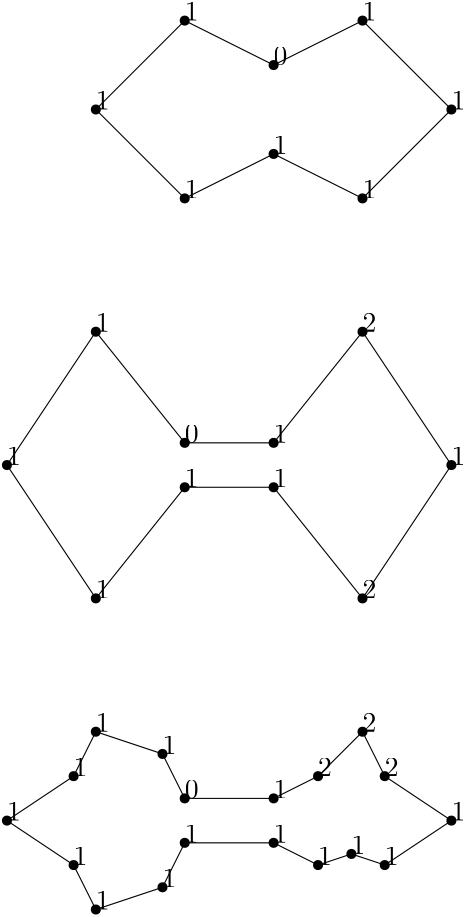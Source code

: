 <?xml version="1.0"?>
<!DOCTYPE ipe SYSTEM "ipe.dtd">
<ipe version="70206" creator="Ipe 7.2.7">
<info created="D:20200226085738" modified="D:20200226105418"/>
<ipestyle name="basic">
<symbol name="arrow/arc(spx)">
<path stroke="sym-stroke" fill="sym-stroke" pen="sym-pen">
0 0 m
-1 0.333 l
-1 -0.333 l
h
</path>
</symbol>
<symbol name="arrow/farc(spx)">
<path stroke="sym-stroke" fill="white" pen="sym-pen">
0 0 m
-1 0.333 l
-1 -0.333 l
h
</path>
</symbol>
<symbol name="arrow/ptarc(spx)">
<path stroke="sym-stroke" fill="sym-stroke" pen="sym-pen">
0 0 m
-1 0.333 l
-0.8 0 l
-1 -0.333 l
h
</path>
</symbol>
<symbol name="arrow/fptarc(spx)">
<path stroke="sym-stroke" fill="white" pen="sym-pen">
0 0 m
-1 0.333 l
-0.8 0 l
-1 -0.333 l
h
</path>
</symbol>
<symbol name="mark/circle(sx)" transformations="translations">
<path fill="sym-stroke">
0.6 0 0 0.6 0 0 e
0.4 0 0 0.4 0 0 e
</path>
</symbol>
<symbol name="mark/disk(sx)" transformations="translations">
<path fill="sym-stroke">
0.6 0 0 0.6 0 0 e
</path>
</symbol>
<symbol name="mark/fdisk(sfx)" transformations="translations">
<group>
<path fill="sym-fill">
0.5 0 0 0.5 0 0 e
</path>
<path fill="sym-stroke" fillrule="eofill">
0.6 0 0 0.6 0 0 e
0.4 0 0 0.4 0 0 e
</path>
</group>
</symbol>
<symbol name="mark/box(sx)" transformations="translations">
<path fill="sym-stroke" fillrule="eofill">
-0.6 -0.6 m
0.6 -0.6 l
0.6 0.6 l
-0.6 0.6 l
h
-0.4 -0.4 m
0.4 -0.4 l
0.4 0.4 l
-0.4 0.4 l
h
</path>
</symbol>
<symbol name="mark/square(sx)" transformations="translations">
<path fill="sym-stroke">
-0.6 -0.6 m
0.6 -0.6 l
0.6 0.6 l
-0.6 0.6 l
h
</path>
</symbol>
<symbol name="mark/fsquare(sfx)" transformations="translations">
<group>
<path fill="sym-fill">
-0.5 -0.5 m
0.5 -0.5 l
0.5 0.5 l
-0.5 0.5 l
h
</path>
<path fill="sym-stroke" fillrule="eofill">
-0.6 -0.6 m
0.6 -0.6 l
0.6 0.6 l
-0.6 0.6 l
h
-0.4 -0.4 m
0.4 -0.4 l
0.4 0.4 l
-0.4 0.4 l
h
</path>
</group>
</symbol>
<symbol name="mark/cross(sx)" transformations="translations">
<group>
<path fill="sym-stroke">
-0.43 -0.57 m
0.57 0.43 l
0.43 0.57 l
-0.57 -0.43 l
h
</path>
<path fill="sym-stroke">
-0.43 0.57 m
0.57 -0.43 l
0.43 -0.57 l
-0.57 0.43 l
h
</path>
</group>
</symbol>
<symbol name="arrow/fnormal(spx)">
<path stroke="sym-stroke" fill="white" pen="sym-pen">
0 0 m
-1 0.333 l
-1 -0.333 l
h
</path>
</symbol>
<symbol name="arrow/pointed(spx)">
<path stroke="sym-stroke" fill="sym-stroke" pen="sym-pen">
0 0 m
-1 0.333 l
-0.8 0 l
-1 -0.333 l
h
</path>
</symbol>
<symbol name="arrow/fpointed(spx)">
<path stroke="sym-stroke" fill="white" pen="sym-pen">
0 0 m
-1 0.333 l
-0.8 0 l
-1 -0.333 l
h
</path>
</symbol>
<symbol name="arrow/linear(spx)">
<path stroke="sym-stroke" pen="sym-pen">
-1 0.333 m
0 0 l
-1 -0.333 l
</path>
</symbol>
<symbol name="arrow/fdouble(spx)">
<path stroke="sym-stroke" fill="white" pen="sym-pen">
0 0 m
-1 0.333 l
-1 -0.333 l
h
-1 0 m
-2 0.333 l
-2 -0.333 l
h
</path>
</symbol>
<symbol name="arrow/double(spx)">
<path stroke="sym-stroke" fill="sym-stroke" pen="sym-pen">
0 0 m
-1 0.333 l
-1 -0.333 l
h
-1 0 m
-2 0.333 l
-2 -0.333 l
h
</path>
</symbol>
<pen name="heavier" value="0.8"/>
<pen name="fat" value="1.2"/>
<pen name="ultrafat" value="2"/>
<symbolsize name="large" value="5"/>
<symbolsize name="small" value="2"/>
<symbolsize name="tiny" value="1.1"/>
<arrowsize name="large" value="10"/>
<arrowsize name="small" value="5"/>
<arrowsize name="tiny" value="3"/>
<color name="red" value="1 0 0"/>
<color name="green" value="0 1 0"/>
<color name="blue" value="0 0 1"/>
<color name="yellow" value="1 1 0"/>
<color name="orange" value="1 0.647 0"/>
<color name="gold" value="1 0.843 0"/>
<color name="purple" value="0.627 0.125 0.941"/>
<color name="gray" value="0.745"/>
<color name="brown" value="0.647 0.165 0.165"/>
<color name="navy" value="0 0 0.502"/>
<color name="pink" value="1 0.753 0.796"/>
<color name="seagreen" value="0.18 0.545 0.341"/>
<color name="turquoise" value="0.251 0.878 0.816"/>
<color name="violet" value="0.933 0.51 0.933"/>
<color name="darkblue" value="0 0 0.545"/>
<color name="darkcyan" value="0 0.545 0.545"/>
<color name="darkgray" value="0.663"/>
<color name="darkgreen" value="0 0.392 0"/>
<color name="darkmagenta" value="0.545 0 0.545"/>
<color name="darkorange" value="1 0.549 0"/>
<color name="darkred" value="0.545 0 0"/>
<color name="lightblue" value="0.678 0.847 0.902"/>
<color name="lightcyan" value="0.878 1 1"/>
<color name="lightgray" value="0.827"/>
<color name="lightgreen" value="0.565 0.933 0.565"/>
<color name="lightyellow" value="1 1 0.878"/>
<dashstyle name="dashed" value="[4] 0"/>
<dashstyle name="dotted" value="[1 3] 0"/>
<dashstyle name="dash dotted" value="[4 2 1 2] 0"/>
<dashstyle name="dash dot dotted" value="[4 2 1 2 1 2] 0"/>
<textsize name="large" value="\large"/>
<textsize name="small" value="\small"/>
<textsize name="tiny" value="\tiny"/>
<textsize name="Large" value="\Large"/>
<textsize name="LARGE" value="\LARGE"/>
<textsize name="huge" value="\huge"/>
<textsize name="Huge" value="\Huge"/>
<textsize name="footnote" value="\footnotesize"/>
<textstyle name="center" begin="\begin{center}" end="\end{center}"/>
<textstyle name="itemize" begin="\begin{itemize}" end="\end{itemize}"/>
<textstyle name="item" begin="\begin{itemize}\item{}" end="\end{itemize}"/>
<gridsize name="4 pts" value="4"/>
<gridsize name="8 pts (~3 mm)" value="8"/>
<gridsize name="16 pts (~6 mm)" value="16"/>
<gridsize name="32 pts (~12 mm)" value="32"/>
<gridsize name="10 pts (~3.5 mm)" value="10"/>
<gridsize name="20 pts (~7 mm)" value="20"/>
<gridsize name="14 pts (~5 mm)" value="14"/>
<gridsize name="28 pts (~10 mm)" value="28"/>
<gridsize name="56 pts (~20 mm)" value="56"/>
<anglesize name="90 deg" value="90"/>
<anglesize name="60 deg" value="60"/>
<anglesize name="45 deg" value="45"/>
<anglesize name="30 deg" value="30"/>
<anglesize name="22.5 deg" value="22.5"/>
<opacity name="10%" value="0.1"/>
<opacity name="30%" value="0.3"/>
<opacity name="50%" value="0.5"/>
<opacity name="75%" value="0.75"/>
<tiling name="falling" angle="-60" step="4" width="1"/>
<tiling name="rising" angle="30" step="4" width="1"/>
</ipestyle>
<page>
<layer name="alpha"/>
<layer name="beta"/>
<view layers="alpha beta" active="alpha"/>
<use layer="alpha" name="mark/disk(sx)" pos="224 640" size="normal" stroke="black"/>
<use name="mark/disk(sx)" pos="192 672" size="normal" stroke="black"/>
<use name="mark/disk(sx)" pos="224 704" size="normal" stroke="black"/>
<use name="mark/disk(sx)" pos="256 688" size="normal" stroke="black"/>
<use name="mark/disk(sx)" pos="256 656" size="normal" stroke="black"/>
<use name="mark/disk(sx)" pos="288 704" size="normal" stroke="black"/>
<use name="mark/disk(sx)" pos="320 672" size="normal" stroke="black"/>
<use name="mark/disk(sx)" pos="288 640" size="normal" stroke="black"/>
<path stroke="black">
224 640 m
192 672 l
</path>
<path stroke="black">
192 672 m
224 704 l
</path>
<path stroke="black">
224 704 m
256 688 l
</path>
<path stroke="black">
256 688 m
288 704 l
</path>
<path stroke="black">
288 704 m
320 672 l
</path>
<path stroke="black">
320 672 m
288 640 l
</path>
<path stroke="black">
288 640 m
256 656 l
</path>
<path stroke="black">
256 656 m
224 640 l
</path>
<use name="mark/disk(sx)" pos="160 544" size="normal" stroke="black"/>
<use matrix="1 0 0 1 0 16" name="mark/disk(sx)" pos="192 576" size="normal" stroke="black"/>
<use matrix="1 0 0 1 0 -8" name="mark/disk(sx)" pos="224 560" size="normal" stroke="black"/>
<use matrix="1 0 0 1 0 -8" name="mark/disk(sx)" pos="256 560" size="normal" stroke="black"/>
<use matrix="1 0 0 1 0 16" name="mark/disk(sx)" pos="288 576" size="normal" stroke="black"/>
<use name="mark/disk(sx)" pos="320 544" size="normal" stroke="black"/>
<use matrix="1 0 0 1 0 -16" name="mark/disk(sx)" pos="288 512" size="normal" stroke="black"/>
<use matrix="1 0 0 1 0 8" name="mark/disk(sx)" pos="256 528" size="normal" stroke="black"/>
<use matrix="1 0 0 1 0 8" name="mark/disk(sx)" pos="224 528" size="normal" stroke="black"/>
<use matrix="1 0 0 1 0 -16" name="mark/disk(sx)" pos="192 512" size="normal" stroke="black"/>
<path stroke="black">
192 496 m
160 544 l
</path>
<path stroke="black">
160 544 m
192 592 l
</path>
<path matrix="1 0 0 1 0 -8" stroke="black">
224 560 m
256 560 l
</path>
<path stroke="black">
288 592 m
320 544 l
</path>
<path stroke="black">
320 544 m
288 496 l
</path>
<path matrix="1 0 0 1 0 8" stroke="black">
256 528 m
224 528 l
</path>
<path stroke="black">
192 592 m
224 552 l
</path>
<path stroke="black">
224 536 m
192 496 l
</path>
<path stroke="black">
256 552 m
288 592 l
</path>
<path stroke="black">
256 536 m
288 496 l
</path>
<text layer="beta" transformations="translations" pos="224 552" stroke="black" type="label" width="8.302" height="6.42" depth="0" valign="baseline">0
</text>
<text transformations="translations" pos="224 536" stroke="black" type="label" width="4.981" height="6.42" depth="0" valign="baseline">1</text>
<text transformations="translations" pos="256 552" stroke="black" type="label" width="4.981" height="6.42" depth="0" valign="baseline">1</text>
<text transformations="translations" pos="256 536" stroke="black" type="label" width="4.981" height="6.42" depth="0" valign="baseline">1</text>
<text transformations="translations" pos="320 544" stroke="black" type="label" width="4.981" height="6.42" depth="0" valign="baseline">1</text>
<text transformations="translations" pos="192 496" stroke="black" type="label" width="4.981" height="6.42" depth="0" valign="baseline">1</text>
<text transformations="translations" pos="160 544" stroke="black" type="label" width="4.981" height="6.42" depth="0" valign="baseline">1</text>
<text transformations="translations" pos="192 592" stroke="black" type="label" width="4.981" height="6.42" depth="0" valign="baseline">1</text>
<text transformations="translations" pos="288 592" stroke="black" type="label" width="4.981" height="6.42" depth="0" valign="baseline">2</text>
<text transformations="translations" pos="288 496" stroke="black" type="label" width="4.981" height="6.42" depth="0" valign="baseline">2</text>
<text transformations="translations" pos="256 688" stroke="black" type="label" width="8.302" height="6.42" depth="0" valign="baseline">0
</text>
<text transformations="translations" pos="256 656" stroke="black" type="label" width="4.981" height="6.42" depth="0" valign="baseline">1</text>
<text transformations="translations" pos="224 640" stroke="black" type="label" width="4.981" height="6.42" depth="0" valign="baseline">1</text>
<text transformations="translations" pos="192 672" stroke="black" type="label" width="4.981" height="6.42" depth="0" valign="baseline">1</text>
<text transformations="translations" pos="224 704" stroke="black" type="label" width="4.981" height="6.42" depth="0" valign="baseline">1</text>
<text transformations="translations" pos="288 640" stroke="black" type="label" width="4.981" height="6.42" depth="0" valign="baseline">1</text>
<text transformations="translations" pos="320 672" stroke="black" type="label" width="4.981" height="6.42" depth="0" valign="baseline">1</text>
<text transformations="translations" pos="288 704" stroke="black" type="label" width="4.981" height="6.42" depth="0" valign="baseline">1</text>
<use layer="alpha" name="mark/disk(sx)" pos="224 424" size="normal" stroke="black"/>
<use name="mark/disk(sx)" pos="224 408" size="normal" stroke="black"/>
<use name="mark/disk(sx)" pos="216 440" size="normal" stroke="black"/>
<use name="mark/disk(sx)" pos="192 448" size="normal" stroke="black"/>
<use name="mark/disk(sx)" pos="160 416" size="normal" stroke="black"/>
<use name="mark/disk(sx)" pos="192 384" size="normal" stroke="black"/>
<use name="mark/disk(sx)" pos="216 392" size="normal" stroke="black"/>
<use name="mark/disk(sx)" pos="184 400" size="normal" stroke="black"/>
<use name="mark/disk(sx)" pos="184 432" size="normal" stroke="black"/>
<use matrix="-1 0 0 -1 480 832" name="mark/disk(sx)" pos="224 424" size="normal" stroke="black"/>
<use matrix="-1 0 0 -1 480 832" name="mark/disk(sx)" pos="224 408" size="normal" stroke="black"/>
<use matrix="-1 0 0 -1 488 840" name="mark/disk(sx)" pos="216 440" size="normal" stroke="black"/>
<use matrix="-1 0 0 -1 476 852" name="mark/disk(sx)" pos="192 448" size="normal" stroke="black"/>
<use matrix="-1 0 0 -1 480 832" name="mark/disk(sx)" pos="160 416" size="normal" stroke="black"/>
<use matrix="-1 0 0 -1 480 832" name="mark/disk(sx)" pos="192 384" size="normal" stroke="black"/>
<use matrix="-1 0 0 -1 488 824" name="mark/disk(sx)" pos="216 392" size="normal" stroke="black"/>
<use matrix="-1 0 0 -1 480 832" name="mark/disk(sx)" pos="184 400" size="normal" stroke="black"/>
<use matrix="-1 0 0 -1 480 832" name="mark/disk(sx)" pos="184 432" size="normal" stroke="black"/>
<path stroke="black">
192 384 m
184 400 l
</path>
<path stroke="black">
184 400 m
160 416 l
</path>
<path stroke="black">
160 416 m
184 432 l
</path>
<path stroke="black">
184 432 m
192 448 l
</path>
<path stroke="black">
192 448 m
216 440 l
</path>
<path stroke="black">
216 440 m
224 424 l
</path>
<path stroke="black">
224 424 m
256 424 l
</path>
<path stroke="black">
288 448 m
296 432 l
</path>
<path stroke="black">
296 432 m
320 416 l
</path>
<path stroke="black">
320 416 m
296 400 l
</path>
<path stroke="black">
256 408 m
224 408 l
</path>
<path stroke="black">
224 408 m
216 392 l
</path>
<path stroke="black">
216 392 m
192 384 l
</path>
<text layer="beta" transformations="translations" pos="224 424" stroke="black" type="label" width="8.302" height="6.42" depth="0" valign="baseline">0
</text>
<text transformations="translations" pos="224 408" stroke="black" type="label" width="4.981" height="6.42" depth="0" valign="baseline">1</text>
<text transformations="translations" pos="256 408" stroke="black" type="label" width="4.981" height="6.42" depth="0" valign="baseline">1</text>
<text transformations="translations" pos="256 424" stroke="black" type="label" width="4.981" height="6.42" depth="0" valign="baseline">1</text>
<text transformations="translations" pos="216 440" stroke="black" type="label" width="4.981" height="6.42" depth="0" valign="baseline">1</text>
<text transformations="translations" pos="192 448" stroke="black" type="label" width="4.981" height="6.42" depth="0" valign="baseline">1</text>
<text transformations="translations" pos="184 432" stroke="black" type="label" width="4.981" height="6.42" depth="0" valign="baseline">1</text>
<text transformations="translations" pos="160 416" stroke="black" type="label" width="4.981" height="6.42" depth="0" valign="baseline">1</text>
<text transformations="translations" pos="184 400" stroke="black" type="label" width="4.981" height="6.42" depth="0" valign="baseline">1</text>
<text transformations="translations" pos="192 384" stroke="black" type="label" width="4.981" height="6.42" depth="0" valign="baseline">1</text>
<text transformations="translations" pos="216 392" stroke="black" type="label" width="4.981" height="6.42" depth="0" valign="baseline">1</text>
<text transformations="translations" pos="296 400" stroke="black" type="label" width="4.981" height="6.42" depth="0" valign="baseline">1</text>
<text transformations="translations" pos="288 448" stroke="black" type="label" width="4.981" height="6.42" depth="0" valign="baseline">2</text>
<text transformations="translations" pos="296 432" stroke="black" type="label" width="4.981" height="6.42" depth="0" valign="baseline">2</text>
<text transformations="translations" pos="320 416" stroke="black" type="label" width="4.981" height="6.42" depth="0" valign="baseline">1</text>
<path layer="alpha" stroke="black">
256 424 m
272 432 l
</path>
<path stroke="black">
272 432 m
288 448 l
</path>
<path stroke="black">
256 408 m
272 400 l
</path>
<text layer="beta" transformations="translations" pos="272 400" stroke="black" type="label" width="4.981" height="6.42" depth="0" valign="baseline">1</text>
<text transformations="translations" pos="272 432" stroke="black" type="label" width="4.981" height="6.42" depth="0" valign="baseline">2</text>
<path layer="alpha" stroke="black">
272 400 m
284 404 l
</path>
<path stroke="black">
284 404 m
296 400 l
</path>
<text transformations="translations" pos="284 404" stroke="black" type="label" width="4.981" height="6.42" depth="0" valign="baseline">1</text>
</page>
</ipe>
